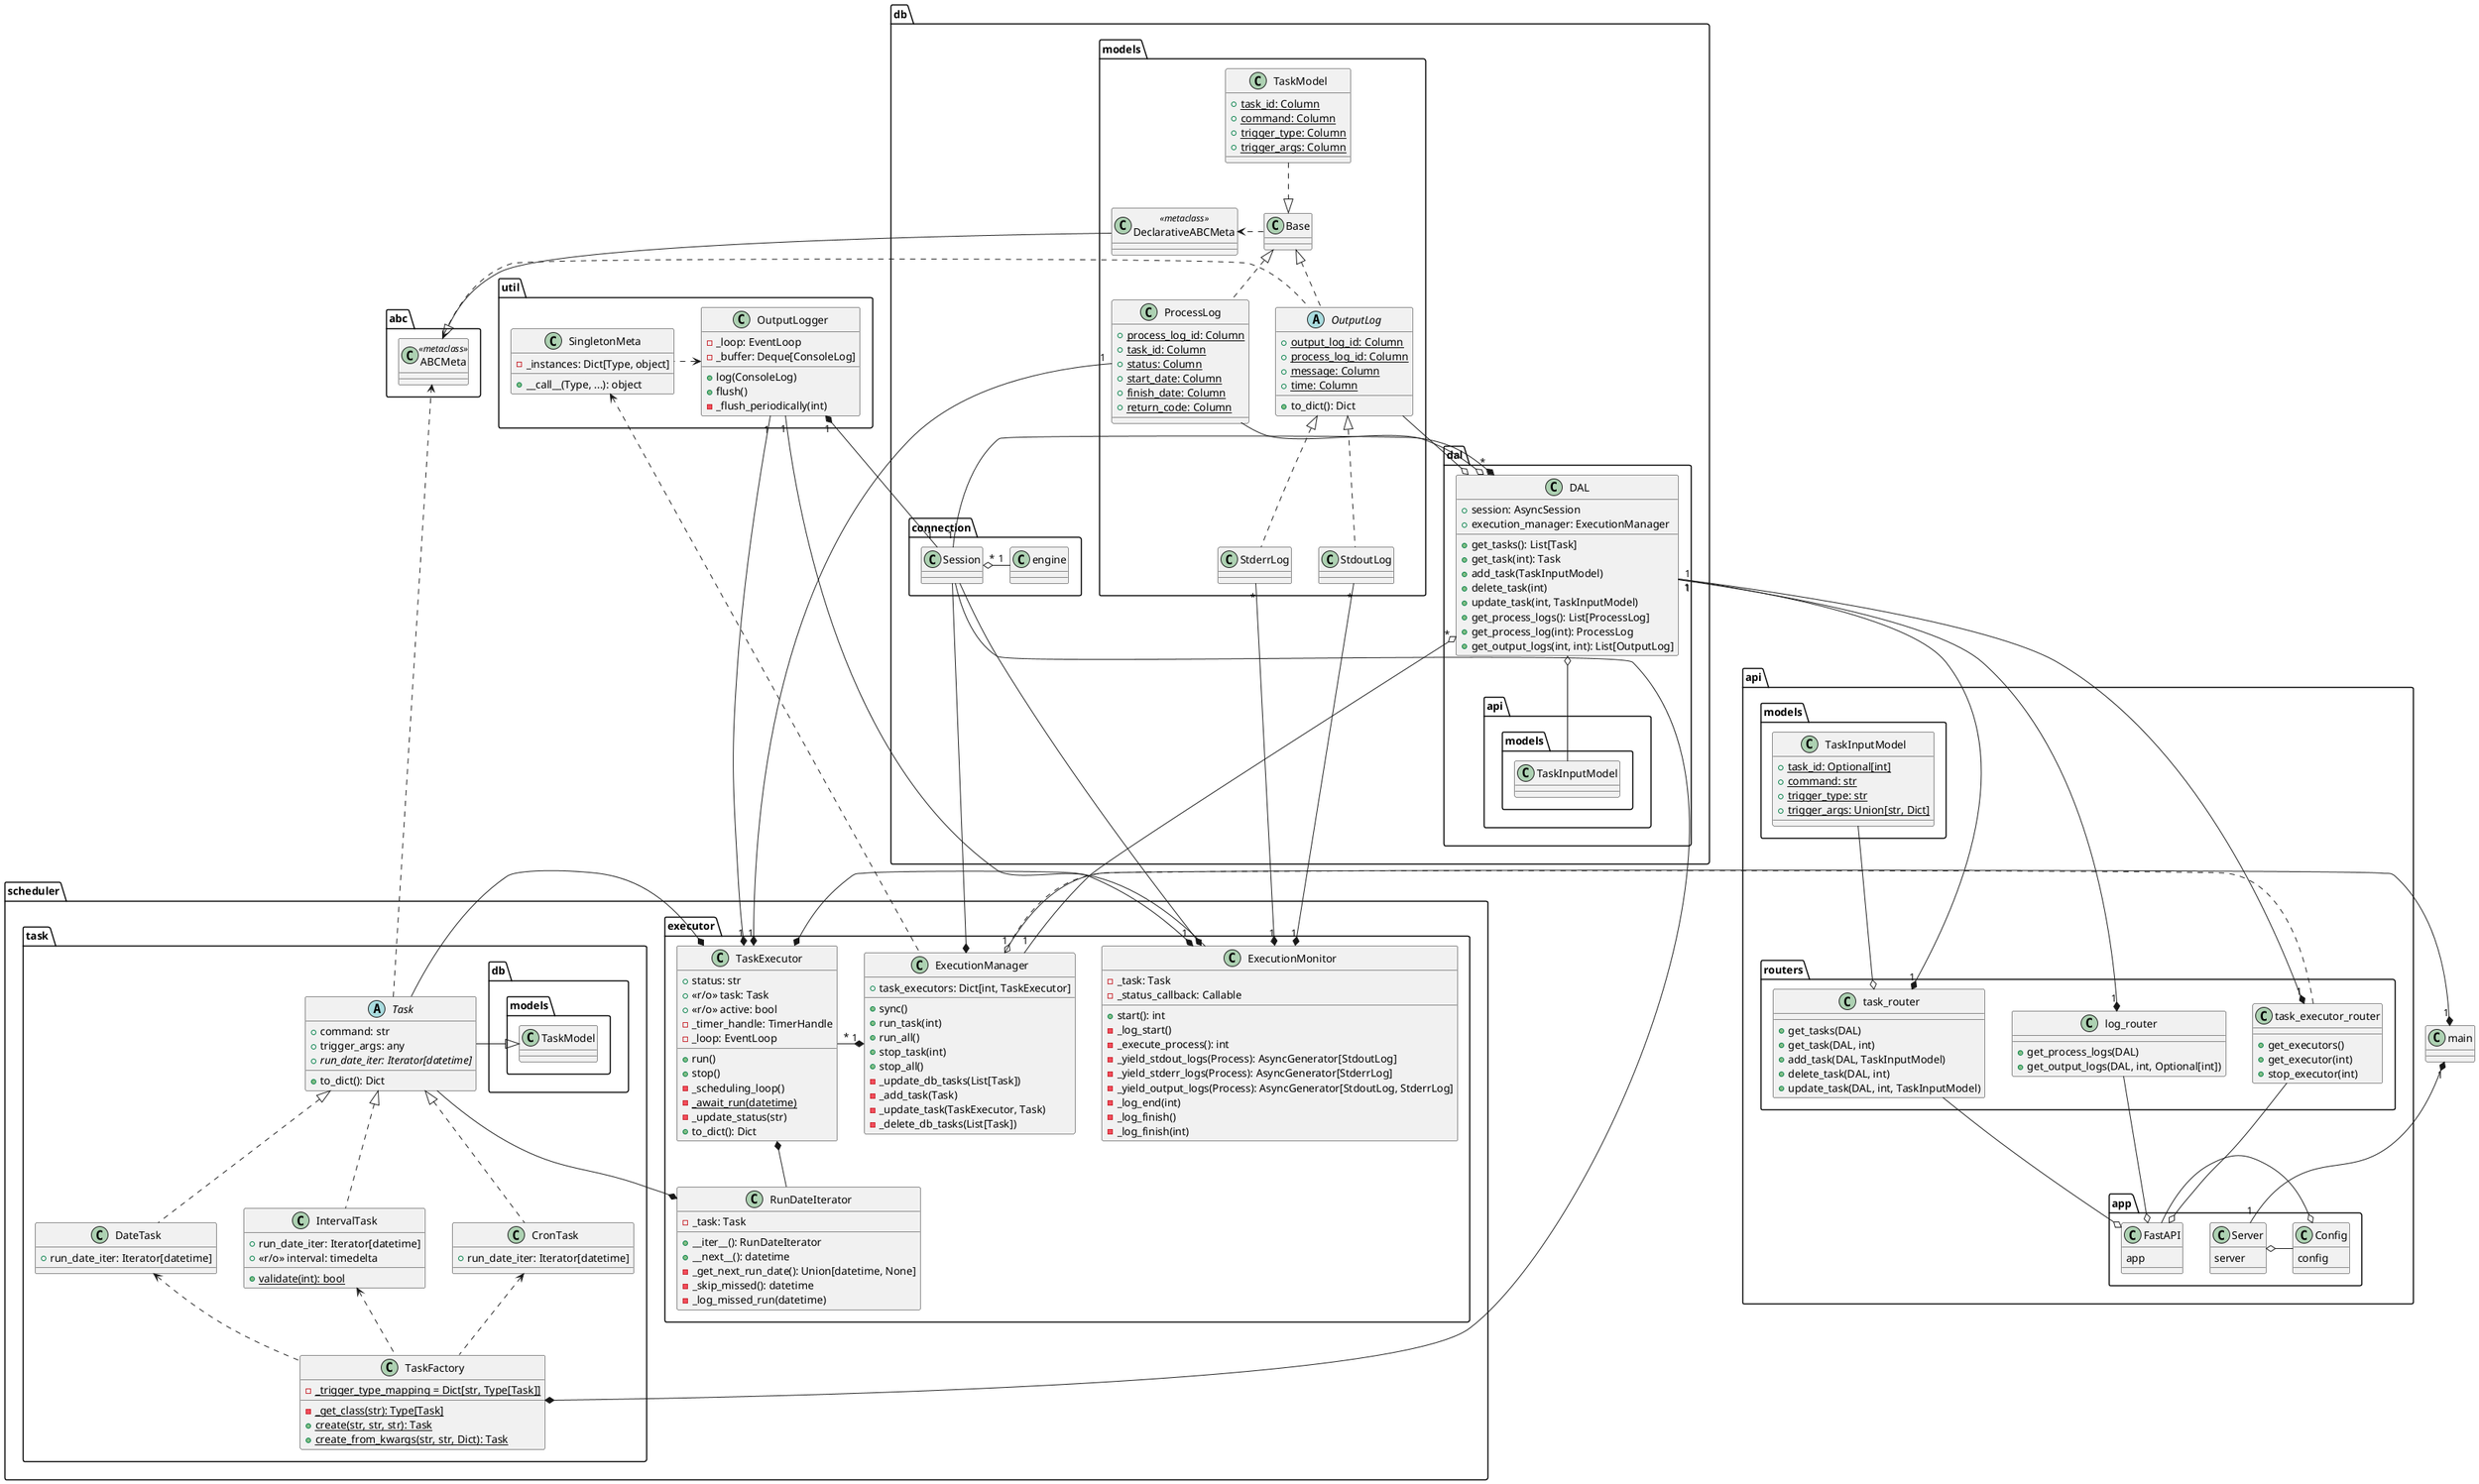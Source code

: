 @startuml

class abc.ABCMeta <<metaclass>>

package scheduler.task {
    abstract class Task {
        + command: str
        + trigger_args: any
        + {abstract} run_date_iter: Iterator[datetime]
        + to_dict(): Dict
    }
    Task --r|> db.models.TaskModel
    Task .--> abc.ABCMeta

    class CronTask {
        + run_date_iter: Iterator[datetime]
    }
    class IntervalTask{
        + run_date_iter: Iterator[datetime]
        + <<r/o>> interval: timedelta
        + {static} validate(int): bool
    }
    class DateTask{
        + run_date_iter: Iterator[datetime]
    }
    CronTask     .-u|> Task
    IntervalTask .-u|> Task
    DateTask     .-u|> Task

    class TaskFactory {
        - {static} _trigger_type_mapping = Dict[str, Type[Task]]
        - {static} _get_class(str): Type[Task]
        + {static} create(str, str, str): Task
        + {static} create_from_kwargs(str, str, Dict): Task
    }
    TaskFactory .-u> CronTask
    TaskFactory .-u> IntervalTask
    TaskFactory .-u> DateTask
}

class db.connection.Session
class db.connection.engine
db.connection.Session "*" o- "1" db.connection.engine

package db.models {
    class Base
    Base .r> DeclarativeABCMeta

    class ProcessLog {
        + {static} process_log_id: Column
        + {static} task_id: Column
        + {static} status: Column
        + {static} start_date: Column
        + {static} finish_date: Column
        + {static} return_code: Column
    }


    abstract class OutputLog {
        + {static} output_log_id: Column
        + {static} process_log_id: Column
        + {static} message: Column
        + {static} time: Column
        + to_dict(): Dict
    }
    OutputLog .-u|> Base
    OutputLog .--u> abc.ABCMeta

    class StdoutLog
    class StderrLog
    StdoutLog .-u|> OutputLog
    StderrLog .-u|> OutputLog

    class TaskModel {
        + {static} task_id: Column
        + {static} command: Column
        + {static} trigger_type: Column
        + {static} trigger_args: Column
    }

    ProcessLog .-u|> Base
    TaskModel .-|> Base

    class DeclarativeABCMeta <<metaclass>>
    DeclarativeABCMeta --|> abc.ABCMeta
}

package scheduler.executor {
    class TaskExecutor {
        + status: str
        + <<r/o>> task: Task
        + <<r/o>> active: bool
        - _timer_handle: TimerHandle
        - _loop: EventLoop

        + run()
        + stop()
        - _scheduling_loop()
        - {static} _await_run(datetime)
        - _update_status(str)
        + to_dict(): Dict
    }
    TaskExecutor *---l Task
    TaskExecutor *----r ExecutionMonitor
    TaskExecutor "1" *----u "1" db.models.ProcessLog

    class RunDateIterator {
        - _task: Task
        + __iter__(): RunDateIterator
        + __next__(): datetime
        - _get_next_run_date(): Union[datetime, None]
        - _skip_missed(): datetime
        - _log_missed_run(datetime)
    }
    TaskExecutor *--d RunDateIterator
    RunDateIterator *---l Task

    class ExecutionMonitor {
        - _task: Task
        - _status_callback: Callable
        + start(): int
        - _log_start()
        - _execute_process(): int
        - _yield_stdout_logs(Process): AsyncGenerator[StdoutLog]
        - _yield_stderr_logs(Process): AsyncGenerator[StderrLog]
        - _yield_output_logs(Process): AsyncGenerator[StdoutLog, StderrLog]
        - _log_end(int)
        - _log_finish()
        - _log_finish(int)
    }
    ExecutionMonitor "1" *----u "*" db.models.StdoutLog
    ExecutionMonitor "1" *----u "*" db.models.StderrLog

    class ExecutionManager {
        + task_executors: Dict[int, TaskExecutor]
        + sync()
        + run_task(int)
        + run_all()
        + stop_task(int)
        + stop_all()
        - _update_db_tasks(List[Task])
        - _add_task(Task)
        - _update_task(TaskExecutor, Task)
        - _delete_db_tasks(List[Task])
    }

    TaskFactory *---l db.connection.Session
    ExecutionMonitor *---d db.connection.Session
    ExecutionManager *--- db.connection.Session
    ExecutionManager "1" *---r "*" TaskExecutor
}

package db.dal {
    class DAL {
        + session: AsyncSession
        + execution_manager: ExecutionManager
        + get_tasks(): List[Task]
        + get_task(int): Task
        + add_task(TaskInputModel)
        + delete_task(int)
        + update_task(int, TaskInputModel)
        + get_process_logs(): List[ProcessLog]
        + get_process_log(int): ProcessLog
        + get_output_logs(int, int): List[OutputLog]
    }

    DAL "*" *----l "1" db.connection.Session
    DAL "*" o----- "1" ExecutionManager
    DAL o--u db.models.ProcessLog
    DAL o--u db.models.OutputLog
    DAL o--d api.models.TaskInputModel
}

class api.models.TaskInputModel {
    + {static} task_id: Optional[int]
    + {static} command: str
    + {static} trigger_type: str
    + {static} trigger_args: Union[str, Dict]
}

package api.app {
    class FastAPI {
        app
    }
    class Config {
        config
    }
    class Server {
        server
    }

    Server o-r Config
    Config o-r FastAPI
}

package api.routers {
    class task_router {
        + get_tasks(DAL)
        + get_task(DAL, int)
        + add_task(DAL, TaskInputModel)
        + delete_task(DAL, int)
        + update_task(DAL, int, TaskInputModel)
    }

    class task_executor_router {
        + get_executors()
        + get_executor(int)
        + stop_executor(int)
    }

    class log_router {
        + get_process_logs(DAL)
        + get_output_logs(DAL, int, Optional[int])
    }

    task_executor_router .r-o ExecutionManager
    task_router o--u api.models.TaskInputModel
}

FastAPI o--u task_executor_router
FastAPI o--u task_router
FastAPI o--u log_router

task_router          "1" *--u "1" DAL
task_executor_router "1" *--u "1" DAL
log_router           "1" *--u "1" DAL


package util {
    class SingletonMeta {
        - _instances: Dict[Type, object]
        + __call__(Type, ...): object
    }

    class OutputLogger {
        - _loop: EventLoop
        - _buffer: Deque[ConsoleLog]
        + log(ConsoleLog)
        + flush()
        - _flush_periodically(int)
    }
    OutputLogger "1" *-- "1" db.connection.Session
    OutputLogger "1" ---* "1" TaskExecutor
    OutputLogger "1" ---* "1" ExecutionMonitor

    SingletonMeta .--l> OutputLogger
    ExecutionManager .u> SingletonMeta
}

class main {}
main "1" *-- "1" Server
main "1" *--u "1" ExecutionManager

@enduml